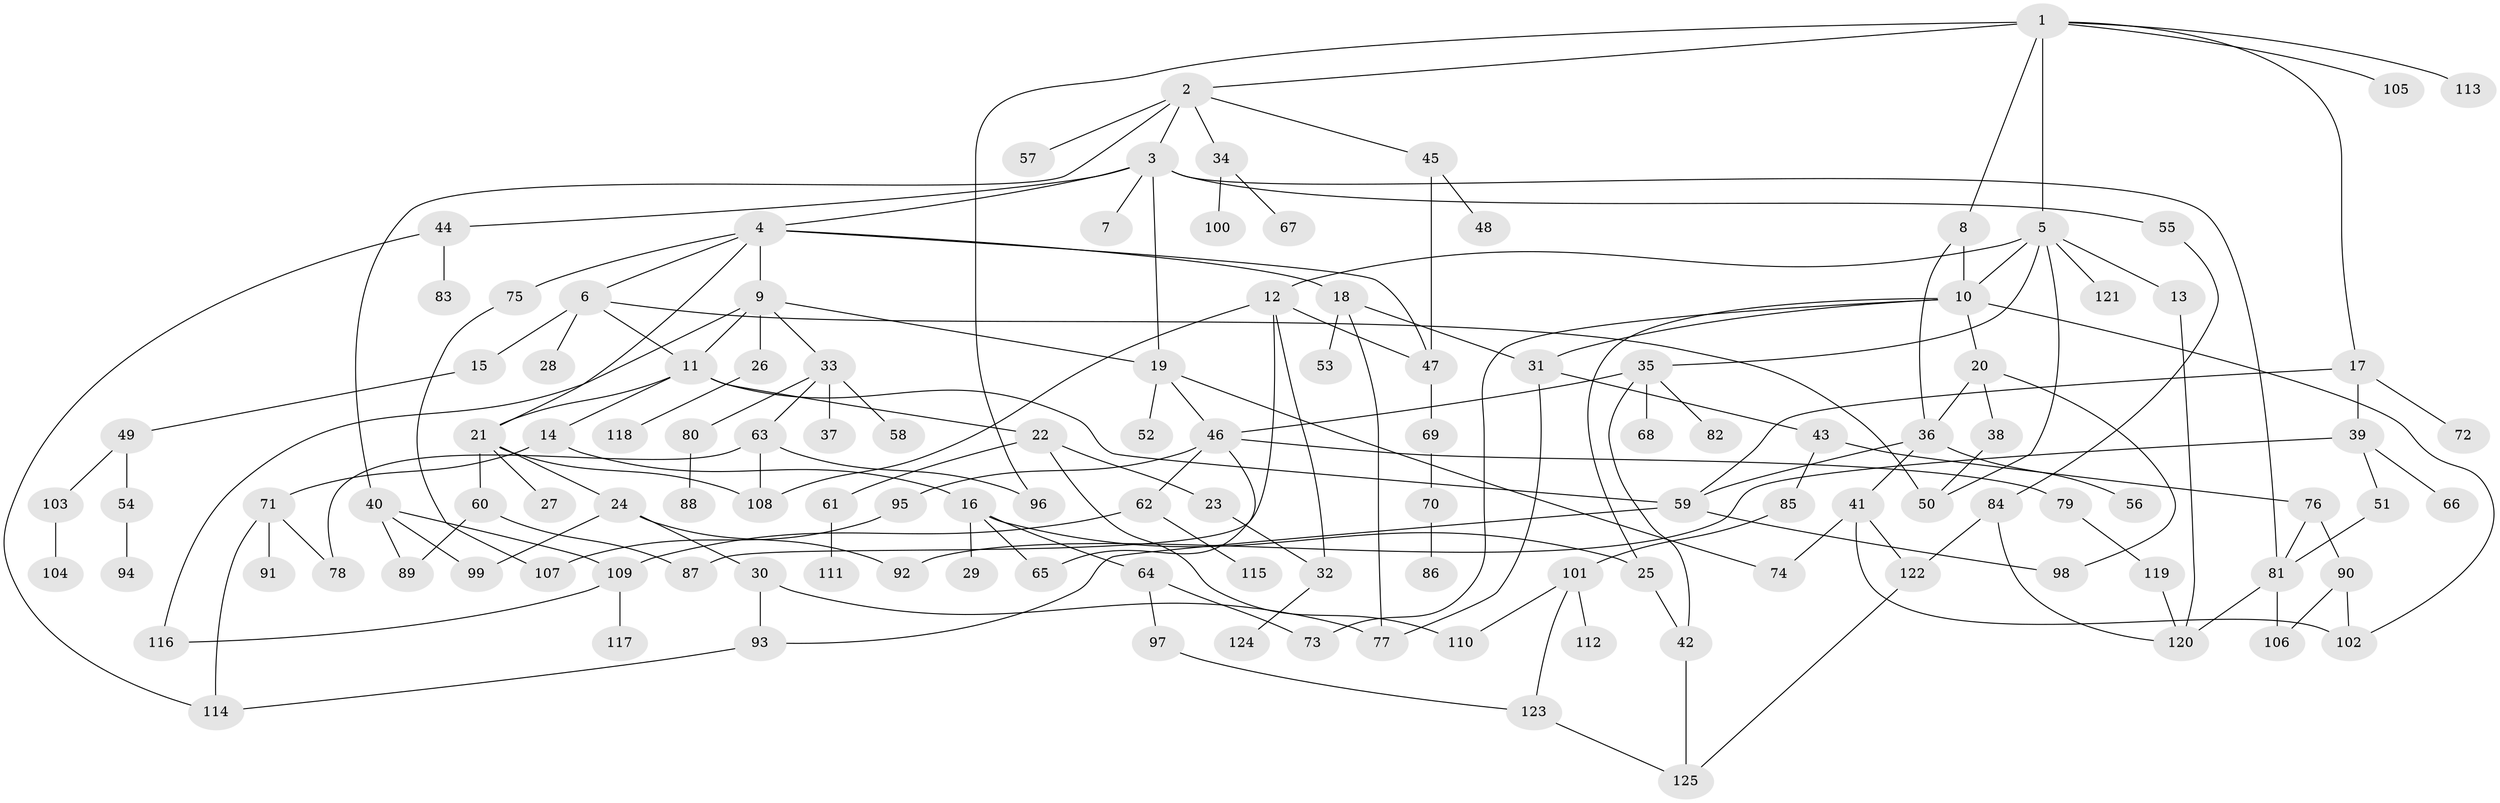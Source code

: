// coarse degree distribution, {6: 0.03614457831325301, 5: 0.07228915662650602, 8: 0.012048192771084338, 11: 0.012048192771084338, 7: 0.07228915662650602, 1: 0.27710843373493976, 3: 0.1927710843373494, 4: 0.14457831325301204, 2: 0.18072289156626506}
// Generated by graph-tools (version 1.1) at 2025/51/02/27/25 19:51:36]
// undirected, 125 vertices, 173 edges
graph export_dot {
graph [start="1"]
  node [color=gray90,style=filled];
  1;
  2;
  3;
  4;
  5;
  6;
  7;
  8;
  9;
  10;
  11;
  12;
  13;
  14;
  15;
  16;
  17;
  18;
  19;
  20;
  21;
  22;
  23;
  24;
  25;
  26;
  27;
  28;
  29;
  30;
  31;
  32;
  33;
  34;
  35;
  36;
  37;
  38;
  39;
  40;
  41;
  42;
  43;
  44;
  45;
  46;
  47;
  48;
  49;
  50;
  51;
  52;
  53;
  54;
  55;
  56;
  57;
  58;
  59;
  60;
  61;
  62;
  63;
  64;
  65;
  66;
  67;
  68;
  69;
  70;
  71;
  72;
  73;
  74;
  75;
  76;
  77;
  78;
  79;
  80;
  81;
  82;
  83;
  84;
  85;
  86;
  87;
  88;
  89;
  90;
  91;
  92;
  93;
  94;
  95;
  96;
  97;
  98;
  99;
  100;
  101;
  102;
  103;
  104;
  105;
  106;
  107;
  108;
  109;
  110;
  111;
  112;
  113;
  114;
  115;
  116;
  117;
  118;
  119;
  120;
  121;
  122;
  123;
  124;
  125;
  1 -- 2;
  1 -- 5;
  1 -- 8;
  1 -- 17;
  1 -- 105;
  1 -- 113;
  1 -- 96;
  2 -- 3;
  2 -- 34;
  2 -- 40;
  2 -- 45;
  2 -- 57;
  3 -- 4;
  3 -- 7;
  3 -- 19;
  3 -- 44;
  3 -- 55;
  3 -- 81;
  4 -- 6;
  4 -- 9;
  4 -- 18;
  4 -- 75;
  4 -- 47;
  4 -- 21;
  5 -- 12;
  5 -- 13;
  5 -- 35;
  5 -- 121;
  5 -- 50;
  5 -- 10;
  6 -- 11;
  6 -- 15;
  6 -- 28;
  6 -- 50;
  8 -- 10;
  8 -- 36;
  9 -- 26;
  9 -- 33;
  9 -- 11;
  9 -- 19;
  9 -- 116;
  10 -- 20;
  10 -- 102;
  10 -- 25;
  10 -- 73;
  10 -- 31;
  11 -- 14;
  11 -- 21;
  11 -- 22;
  11 -- 59;
  12 -- 108;
  12 -- 32;
  12 -- 87;
  12 -- 47;
  13 -- 120;
  14 -- 16;
  14 -- 71;
  15 -- 49;
  16 -- 25;
  16 -- 29;
  16 -- 64;
  16 -- 65;
  17 -- 39;
  17 -- 59;
  17 -- 72;
  18 -- 31;
  18 -- 53;
  18 -- 77;
  19 -- 46;
  19 -- 52;
  19 -- 74;
  20 -- 36;
  20 -- 38;
  20 -- 98;
  21 -- 24;
  21 -- 27;
  21 -- 60;
  21 -- 108;
  22 -- 23;
  22 -- 61;
  22 -- 110;
  23 -- 32;
  24 -- 30;
  24 -- 92;
  24 -- 99;
  25 -- 42;
  26 -- 118;
  30 -- 93;
  30 -- 77;
  31 -- 43;
  31 -- 77;
  32 -- 124;
  33 -- 37;
  33 -- 58;
  33 -- 63;
  33 -- 80;
  34 -- 67;
  34 -- 100;
  35 -- 42;
  35 -- 68;
  35 -- 82;
  35 -- 46;
  36 -- 41;
  36 -- 56;
  36 -- 59;
  38 -- 50;
  39 -- 51;
  39 -- 66;
  39 -- 92;
  40 -- 99;
  40 -- 109;
  40 -- 89;
  41 -- 102;
  41 -- 74;
  41 -- 122;
  42 -- 125;
  43 -- 76;
  43 -- 85;
  44 -- 83;
  44 -- 114;
  45 -- 47;
  45 -- 48;
  46 -- 62;
  46 -- 79;
  46 -- 95;
  46 -- 65;
  47 -- 69;
  49 -- 54;
  49 -- 103;
  51 -- 81;
  54 -- 94;
  55 -- 84;
  59 -- 93;
  59 -- 98;
  60 -- 87;
  60 -- 89;
  61 -- 111;
  62 -- 109;
  62 -- 115;
  63 -- 78;
  63 -- 96;
  63 -- 108;
  64 -- 73;
  64 -- 97;
  69 -- 70;
  70 -- 86;
  71 -- 91;
  71 -- 114;
  71 -- 78;
  75 -- 107;
  76 -- 81;
  76 -- 90;
  79 -- 119;
  80 -- 88;
  81 -- 106;
  81 -- 120;
  84 -- 122;
  84 -- 120;
  85 -- 101;
  90 -- 102;
  90 -- 106;
  93 -- 114;
  95 -- 107;
  97 -- 123;
  101 -- 110;
  101 -- 112;
  101 -- 123;
  103 -- 104;
  109 -- 116;
  109 -- 117;
  119 -- 120;
  122 -- 125;
  123 -- 125;
}
